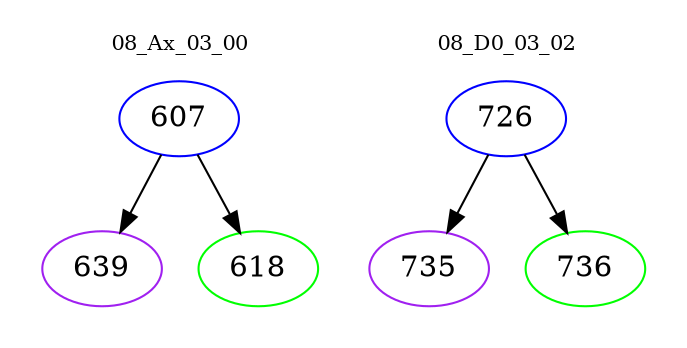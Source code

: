 digraph{
subgraph cluster_0 {
color = white
label = "08_Ax_03_00";
fontsize=10;
T0_607 [label="607", color="blue"]
T0_607 -> T0_639 [color="black"]
T0_639 [label="639", color="purple"]
T0_607 -> T0_618 [color="black"]
T0_618 [label="618", color="green"]
}
subgraph cluster_1 {
color = white
label = "08_D0_03_02";
fontsize=10;
T1_726 [label="726", color="blue"]
T1_726 -> T1_735 [color="black"]
T1_735 [label="735", color="purple"]
T1_726 -> T1_736 [color="black"]
T1_736 [label="736", color="green"]
}
}
